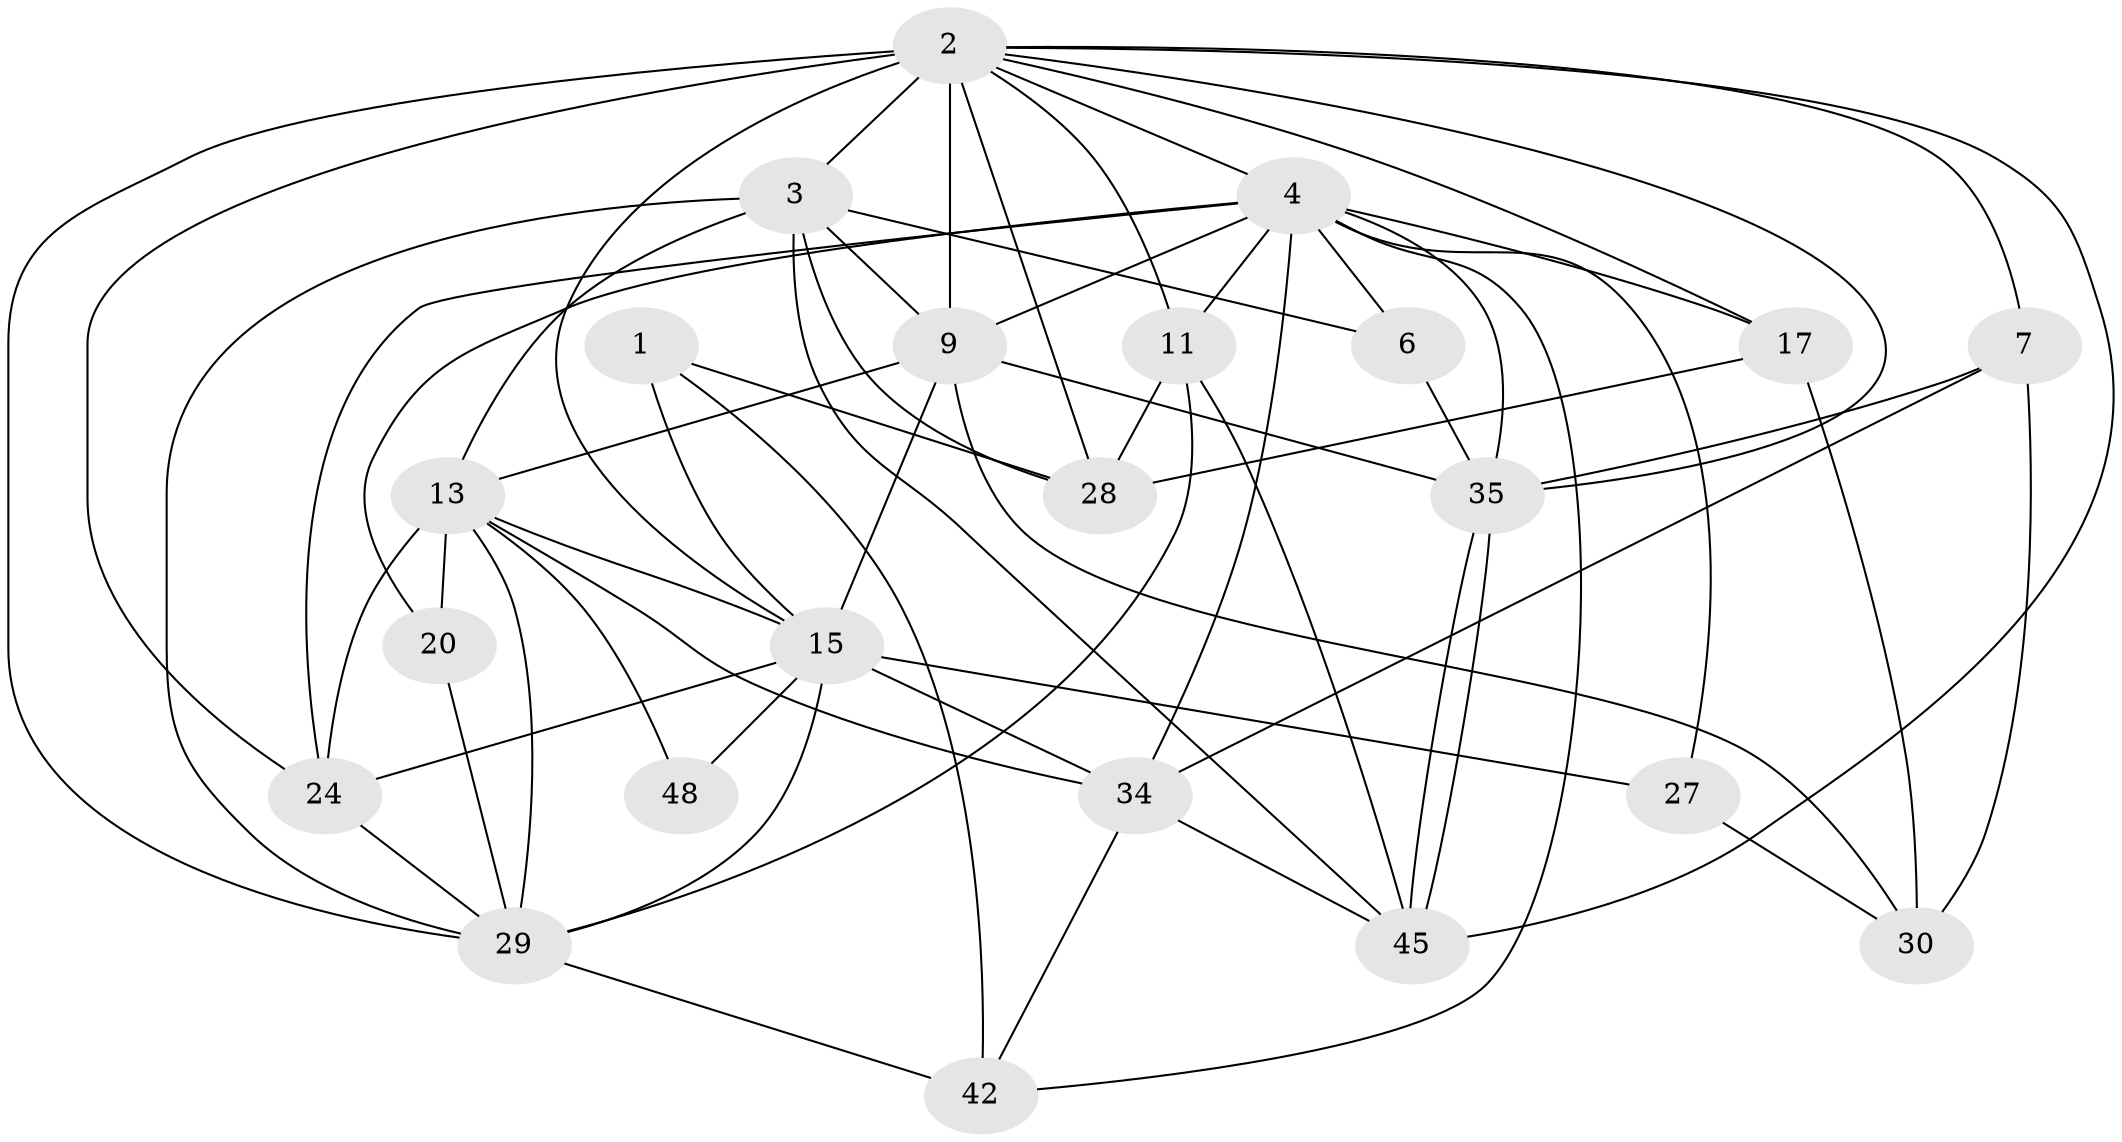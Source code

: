 // original degree distribution, {2: 0.15789473684210525, 6: 0.08771929824561403, 4: 0.3157894736842105, 3: 0.24561403508771928, 7: 0.07017543859649122, 5: 0.10526315789473684, 8: 0.017543859649122806}
// Generated by graph-tools (version 1.1) at 2025/18/03/04/25 18:18:50]
// undirected, 22 vertices, 63 edges
graph export_dot {
graph [start="1"]
  node [color=gray90,style=filled];
  1 [super="+54"];
  2 [super="+19+23"];
  3 [super="+46"];
  4 [super="+5+8+12"];
  6 [super="+51"];
  7 [super="+31"];
  9 [super="+10"];
  11 [super="+14"];
  13 [super="+16"];
  15 [super="+44+18"];
  17 [super="+38"];
  20 [super="+52"];
  24 [super="+39+33"];
  27;
  28 [super="+37"];
  29 [super="+36+55"];
  30;
  34 [super="+40"];
  35 [super="+50"];
  42;
  45;
  48;
  1 -- 42;
  1 -- 28;
  1 -- 15;
  2 -- 28;
  2 -- 11;
  2 -- 29;
  2 -- 9 [weight=2];
  2 -- 17;
  2 -- 4;
  2 -- 24 [weight=2];
  2 -- 45;
  2 -- 35;
  2 -- 3;
  2 -- 7;
  2 -- 15 [weight=2];
  3 -- 28;
  3 -- 13 [weight=2];
  3 -- 9;
  3 -- 45;
  3 -- 29;
  3 -- 6;
  4 -- 35 [weight=2];
  4 -- 6;
  4 -- 42;
  4 -- 17;
  4 -- 27;
  4 -- 11;
  4 -- 34;
  4 -- 9;
  4 -- 20;
  4 -- 24 [weight=2];
  6 -- 35;
  7 -- 35;
  7 -- 34;
  7 -- 30;
  9 -- 13;
  9 -- 30;
  9 -- 35;
  9 -- 15 [weight=2];
  11 -- 45;
  11 -- 29;
  11 -- 28 [weight=2];
  13 -- 34;
  13 -- 20;
  13 -- 48;
  13 -- 29;
  13 -- 24 [weight=2];
  13 -- 15 [weight=3];
  15 -- 24 [weight=2];
  15 -- 48;
  15 -- 34 [weight=2];
  15 -- 29;
  15 -- 27;
  17 -- 30;
  17 -- 28;
  20 -- 29;
  24 -- 29;
  27 -- 30;
  29 -- 42;
  34 -- 42;
  34 -- 45;
  35 -- 45;
  35 -- 45;
}
